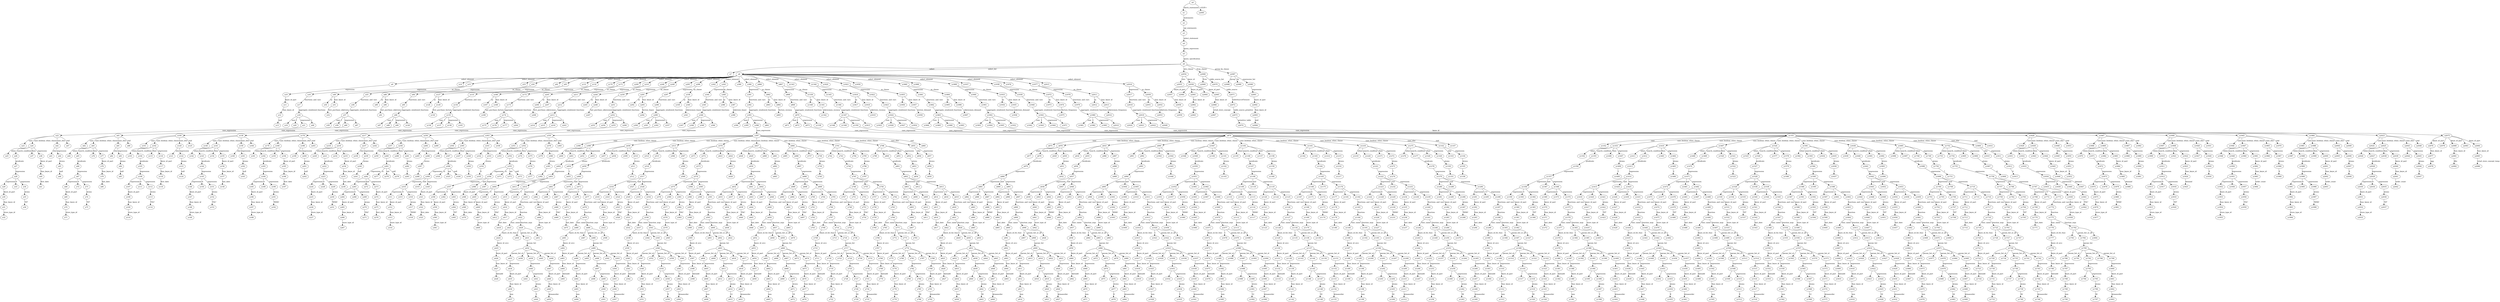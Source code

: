 digraph ParseTree {
  n0 -> n1 [label="batch_statements"];
  n1 -> n2 [label="statements"];
  n2 -> n3 [label="sql_statements"];
  n3 -> n4 [label="select_statement"];
  n4 -> n5 [label="query_expression"];
  n5 -> n6 [label="query_specification"];
  n6 -> n7 [label="select"];
  n6 -> n8 [label="select_list"];
  n8 -> n9 [label="select_element"];
  n9 -> n10 [label="expression"];
  n10 -> n11 [label="keyw_id_part"];
  n11 -> n12 [label="func_keyw_id"];
  n12 -> n13 [label="mid"];
  n8 -> n14 [label=","];
  n8 -> n15 [label="select_element"];
  n15 -> n16 [label="expression"];
  n16 -> n17 [label="functions_and_vars"];
  n17 -> n18 [label="aggregate_windowed_functions"];
  n18 -> n19 [label="max"];
  n18 -> n20 [label="("];
  n18 -> n21 [label="expression"];
  n21 -> n22 [label="case_expression"];
  n22 -> n23 [label="case"];
  n22 -> n24 [label="case_boolean_when_clause"];
  n24 -> n25 [label="when"];
  n24 -> n26 [label="search_condition"];
  n26 -> n27 [label="predicate"];
  n27 -> n28 [label="expression"];
  n28 -> n29 [label="expression"];
  n29 -> n30 [label="keyw_id_part"];
  n30 -> n31 [label="func_keyw_id"];
  n31 -> n32 [label="store_type_id"];
  n28 -> n33 [label="="];
  n28 -> n34 [label="expression"];
  n34 -> n35 [label="atoms"];
  n35 -> n36 [label="'NT'"];
  n24 -> n37 [label="then"];
  n24 -> n38 [label="expression"];
  n38 -> n39 [label="keyw_id_part"];
  n39 -> n40 [label="func_keyw_id"];
  n40 -> n41 [label="first_date"];
  n22 -> n42 [label="case_else"];
  n42 -> n43 [label="else"];
  n42 -> n44 [label="expression"];
  n44 -> n45 [label="atoms"];
  n45 -> n46 [label="null"];
  n22 -> n47 [label="end"];
  n18 -> n48 [label=")"];
  n15 -> n49 [label="as_clause"];
  n49 -> n50 [label="as"];
  n49 -> n51 [label="func_keyw_id"];
  n51 -> n52 [label="first_purchase_niketown"];
  n8 -> n53 [label=","];
  n8 -> n54 [label="select_element"];
  n54 -> n55 [label="expression"];
  n55 -> n56 [label="functions_and_vars"];
  n56 -> n57 [label="aggregate_windowed_functions"];
  n57 -> n58 [label="max"];
  n57 -> n59 [label="("];
  n57 -> n60 [label="expression"];
  n60 -> n61 [label="case_expression"];
  n61 -> n62 [label="case"];
  n61 -> n63 [label="case_boolean_when_clause"];
  n63 -> n64 [label="when"];
  n63 -> n65 [label="search_condition"];
  n65 -> n66 [label="predicate"];
  n66 -> n67 [label="expression"];
  n67 -> n68 [label="expression"];
  n68 -> n69 [label="keyw_id_part"];
  n69 -> n70 [label="func_keyw_id"];
  n70 -> n71 [label="store_type_id"];
  n67 -> n72 [label="="];
  n67 -> n73 [label="expression"];
  n73 -> n74 [label="atoms"];
  n74 -> n75 [label="'NT'"];
  n63 -> n76 [label="then"];
  n63 -> n77 [label="expression"];
  n77 -> n78 [label="keyw_id_part"];
  n78 -> n79 [label="func_keyw_id"];
  n79 -> n80 [label="last_date"];
  n61 -> n81 [label="case_else"];
  n81 -> n82 [label="else"];
  n81 -> n83 [label="expression"];
  n83 -> n84 [label="atoms"];
  n84 -> n85 [label="null"];
  n61 -> n86 [label="end"];
  n57 -> n87 [label=")"];
  n54 -> n88 [label="as_clause"];
  n88 -> n89 [label="as"];
  n88 -> n90 [label="func_keyw_id"];
  n90 -> n91 [label="last_purchase_niketown"];
  n8 -> n92 [label=","];
  n8 -> n93 [label="select_element"];
  n93 -> n94 [label="expression"];
  n94 -> n95 [label="functions_and_vars"];
  n95 -> n96 [label="aggregate_windowed_functions"];
  n96 -> n97 [label="max"];
  n96 -> n98 [label="("];
  n96 -> n99 [label="expression"];
  n99 -> n100 [label="case_expression"];
  n100 -> n101 [label="case"];
  n100 -> n102 [label="case_boolean_when_clause"];
  n102 -> n103 [label="when"];
  n102 -> n104 [label="search_condition"];
  n104 -> n105 [label="predicate"];
  n105 -> n106 [label="expression"];
  n106 -> n107 [label="expression"];
  n107 -> n108 [label="keyw_id_part"];
  n108 -> n109 [label="func_keyw_id"];
  n109 -> n110 [label="store_type_id"];
  n106 -> n111 [label="="];
  n106 -> n112 [label="expression"];
  n112 -> n113 [label="atoms"];
  n113 -> n114 [label="'FAC'"];
  n102 -> n115 [label="then"];
  n102 -> n116 [label="expression"];
  n116 -> n117 [label="keyw_id_part"];
  n117 -> n118 [label="func_keyw_id"];
  n118 -> n119 [label="first_date"];
  n100 -> n120 [label="case_else"];
  n120 -> n121 [label="else"];
  n120 -> n122 [label="expression"];
  n122 -> n123 [label="atoms"];
  n123 -> n124 [label="null"];
  n100 -> n125 [label="end"];
  n96 -> n126 [label=")"];
  n93 -> n127 [label="as_clause"];
  n127 -> n128 [label="as"];
  n127 -> n129 [label="func_keyw_id"];
  n129 -> n130 [label="first_purchase_factory"];
  n8 -> n131 [label=","];
  n8 -> n132 [label="select_element"];
  n132 -> n133 [label="expression"];
  n133 -> n134 [label="functions_and_vars"];
  n134 -> n135 [label="aggregate_windowed_functions"];
  n135 -> n136 [label="max"];
  n135 -> n137 [label="("];
  n135 -> n138 [label="expression"];
  n138 -> n139 [label="case_expression"];
  n139 -> n140 [label="case"];
  n139 -> n141 [label="case_boolean_when_clause"];
  n141 -> n142 [label="when"];
  n141 -> n143 [label="search_condition"];
  n143 -> n144 [label="predicate"];
  n144 -> n145 [label="expression"];
  n145 -> n146 [label="expression"];
  n146 -> n147 [label="keyw_id_part"];
  n147 -> n148 [label="func_keyw_id"];
  n148 -> n149 [label="store_type_id"];
  n145 -> n150 [label="="];
  n145 -> n151 [label="expression"];
  n151 -> n152 [label="atoms"];
  n152 -> n153 [label="'FAC'"];
  n141 -> n154 [label="then"];
  n141 -> n155 [label="expression"];
  n155 -> n156 [label="keyw_id_part"];
  n156 -> n157 [label="func_keyw_id"];
  n157 -> n158 [label="last_date"];
  n139 -> n159 [label="case_else"];
  n159 -> n160 [label="else"];
  n159 -> n161 [label="expression"];
  n161 -> n162 [label="atoms"];
  n162 -> n163 [label="null"];
  n139 -> n164 [label="end"];
  n135 -> n165 [label=")"];
  n132 -> n166 [label="as_clause"];
  n166 -> n167 [label="as"];
  n166 -> n168 [label="func_keyw_id"];
  n168 -> n169 [label="last_purchase_factory"];
  n8 -> n170 [label=","];
  n8 -> n171 [label="select_element"];
  n171 -> n172 [label="expression"];
  n172 -> n173 [label="functions_and_vars"];
  n173 -> n174 [label="aggregate_windowed_functions"];
  n174 -> n175 [label="max"];
  n174 -> n176 [label="("];
  n174 -> n177 [label="expression"];
  n177 -> n178 [label="case_expression"];
  n178 -> n179 [label="case"];
  n178 -> n180 [label="case_boolean_when_clause"];
  n180 -> n181 [label="when"];
  n180 -> n182 [label="search_condition"];
  n182 -> n183 [label="predicate"];
  n183 -> n184 [label="expression"];
  n184 -> n185 [label="expression"];
  n185 -> n186 [label="keyw_id_part"];
  n186 -> n187 [label="func_keyw_id"];
  n187 -> n188 [label="store_type_id"];
  n184 -> n189 [label="="];
  n184 -> n190 [label="expression"];
  n190 -> n191 [label="atoms"];
  n191 -> n192 [label="'WMS'"];
  n180 -> n193 [label="then"];
  n180 -> n194 [label="expression"];
  n194 -> n195 [label="keyw_id_part"];
  n195 -> n196 [label="func_keyw_id"];
  n196 -> n197 [label="first_date"];
  n178 -> n198 [label="case_else"];
  n198 -> n199 [label="else"];
  n198 -> n200 [label="expression"];
  n200 -> n201 [label="atoms"];
  n201 -> n202 [label="null"];
  n178 -> n203 [label="end"];
  n174 -> n204 [label=")"];
  n171 -> n205 [label="as_clause"];
  n205 -> n206 [label="as"];
  n205 -> n207 [label="func_keyw_id"];
  n207 -> n208 [label="first_purchase_nikewomen"];
  n8 -> n209 [label=","];
  n8 -> n210 [label="select_element"];
  n210 -> n211 [label="expression"];
  n211 -> n212 [label="functions_and_vars"];
  n212 -> n213 [label="aggregate_windowed_functions"];
  n213 -> n214 [label="max"];
  n213 -> n215 [label="("];
  n213 -> n216 [label="expression"];
  n216 -> n217 [label="case_expression"];
  n217 -> n218 [label="case"];
  n217 -> n219 [label="case_boolean_when_clause"];
  n219 -> n220 [label="when"];
  n219 -> n221 [label="search_condition"];
  n221 -> n222 [label="predicate"];
  n222 -> n223 [label="expression"];
  n223 -> n224 [label="expression"];
  n224 -> n225 [label="keyw_id_part"];
  n225 -> n226 [label="func_keyw_id"];
  n226 -> n227 [label="store_type_id"];
  n223 -> n228 [label="="];
  n223 -> n229 [label="expression"];
  n229 -> n230 [label="atoms"];
  n230 -> n231 [label="'WMS'"];
  n219 -> n232 [label="then"];
  n219 -> n233 [label="expression"];
  n233 -> n234 [label="keyw_id_part"];
  n234 -> n235 [label="func_keyw_id"];
  n235 -> n236 [label="last_date"];
  n217 -> n237 [label="case_else"];
  n237 -> n238 [label="else"];
  n237 -> n239 [label="expression"];
  n239 -> n240 [label="atoms"];
  n240 -> n241 [label="null"];
  n217 -> n242 [label="end"];
  n213 -> n243 [label=")"];
  n210 -> n244 [label="as_clause"];
  n244 -> n245 [label="as"];
  n244 -> n246 [label="func_keyw_id"];
  n246 -> n247 [label="last_purchase_nikewomen"];
  n8 -> n248 [label=","];
  n8 -> n249 [label="select_element"];
  n249 -> n250 [label="expression"];
  n250 -> n251 [label="functions_and_vars"];
  n251 -> n252 [label="aggregate_windowed_functions"];
  n252 -> n253 [label="max"];
  n252 -> n254 [label="("];
  n252 -> n255 [label="expression"];
  n255 -> n256 [label="case_expression"];
  n256 -> n257 [label="case"];
  n256 -> n258 [label="case_boolean_when_clause"];
  n258 -> n259 [label="when"];
  n258 -> n260 [label="search_condition"];
  n260 -> n261 [label="predicate"];
  n261 -> n262 [label="expression"];
  n262 -> n263 [label="expression"];
  n263 -> n264 [label="expression"];
  n264 -> n265 [label="keyw_id_part"];
  n265 -> n266 [label="func_keyw_id"];
  n266 -> n267 [label="store_type_id"];
  n263 -> n268 [label="="];
  n263 -> n269 [label="expression"];
  n269 -> n270 [label="atoms"];
  n270 -> n271 [label="'FAC'"];
  n262 -> n272 [label="and"];
  n262 -> n273 [label="expression"];
  n273 -> n274 [label="keyw_id_part"];
  n274 -> n275 [label="func_keyw_id"];
  n275 -> n276 [label="first_date"];
  n261 -> n277 [label="is"];
  n261 -> n278 [label="not"];
  n261 -> n279 [label="null"];
  n258 -> n280 [label="then"];
  n258 -> n281 [label="expression"];
  n281 -> n282 [label="atoms"];
  n282 -> n283 [label="1"];
  n256 -> n284 [label="case_else"];
  n284 -> n285 [label="else"];
  n284 -> n286 [label="expression"];
  n286 -> n287 [label="atoms"];
  n287 -> n288 [label="0"];
  n256 -> n289 [label="end"];
  n252 -> n290 [label=")"];
  n249 -> n291 [label="as_clause"];
  n291 -> n292 [label="as"];
  n291 -> n293 [label="func_keyw_id"];
  n293 -> n294 [label="factory_buyer"];
  n8 -> n295 [label=","];
  n8 -> n296 [label="select_element"];
  n296 -> n297 [label="expression"];
  n297 -> n298 [label="functions_and_vars"];
  n298 -> n299 [label="aggregate_windowed_functions"];
  n299 -> n300 [label="max"];
  n299 -> n301 [label="("];
  n299 -> n302 [label="expression"];
  n302 -> n303 [label="case_expression"];
  n303 -> n304 [label="case"];
  n303 -> n305 [label="case_boolean_when_clause"];
  n305 -> n306 [label="when"];
  n305 -> n307 [label="search_condition"];
  n307 -> n308 [label="predicate"];
  n308 -> n309 [label="expression"];
  n309 -> n310 [label="expression"];
  n310 -> n311 [label="expression"];
  n311 -> n312 [label="keyw_id_part"];
  n312 -> n313 [label="func_keyw_id"];
  n313 -> n314 [label="store_type_id"];
  n310 -> n315 [label="="];
  n310 -> n316 [label="expression"];
  n316 -> n317 [label="atoms"];
  n317 -> n318 [label="'WMS'"];
  n309 -> n319 [label="and"];
  n309 -> n320 [label="expression"];
  n320 -> n321 [label="keyw_id_part"];
  n321 -> n322 [label="func_keyw_id"];
  n322 -> n323 [label="first_date"];
  n308 -> n324 [label="is"];
  n308 -> n325 [label="not"];
  n308 -> n326 [label="null"];
  n305 -> n327 [label="then"];
  n305 -> n328 [label="expression"];
  n328 -> n329 [label="atoms"];
  n329 -> n330 [label="1"];
  n303 -> n331 [label="case_else"];
  n331 -> n332 [label="else"];
  n331 -> n333 [label="expression"];
  n333 -> n334 [label="atoms"];
  n334 -> n335 [label="0"];
  n303 -> n336 [label="end"];
  n299 -> n337 [label=")"];
  n296 -> n338 [label="as_clause"];
  n338 -> n339 [label="as"];
  n338 -> n340 [label="func_keyw_id"];
  n340 -> n341 [label="nikewomen_buyer"];
  n8 -> n342 [label=","];
  n8 -> n343 [label="select_element"];
  n343 -> n344 [label="expression"];
  n344 -> n345 [label="functions_and_vars"];
  n345 -> n346 [label="aggregate_windowed_functions"];
  n346 -> n347 [label="max"];
  n346 -> n348 [label="("];
  n346 -> n349 [label="expression"];
  n349 -> n350 [label="case_expression"];
  n350 -> n351 [label="case"];
  n350 -> n352 [label="case_boolean_when_clause"];
  n352 -> n353 [label="when"];
  n352 -> n354 [label="search_condition"];
  n354 -> n355 [label="predicate"];
  n355 -> n356 [label="expression"];
  n356 -> n357 [label="expression"];
  n357 -> n358 [label="expression"];
  n358 -> n359 [label="keyw_id_part"];
  n359 -> n360 [label="func_keyw_id"];
  n360 -> n361 [label="store_type_id"];
  n357 -> n362 [label="="];
  n357 -> n363 [label="expression"];
  n363 -> n364 [label="atoms"];
  n364 -> n365 [label="'NT'"];
  n356 -> n366 [label="and"];
  n356 -> n367 [label="expression"];
  n367 -> n368 [label="keyw_id_part"];
  n368 -> n369 [label="func_keyw_id"];
  n369 -> n370 [label="first_date"];
  n355 -> n371 [label="is"];
  n355 -> n372 [label="not"];
  n355 -> n373 [label="null"];
  n352 -> n374 [label="then"];
  n352 -> n375 [label="expression"];
  n375 -> n376 [label="atoms"];
  n376 -> n377 [label="1"];
  n350 -> n378 [label="case_else"];
  n378 -> n379 [label="else"];
  n378 -> n380 [label="expression"];
  n380 -> n381 [label="atoms"];
  n381 -> n382 [label="0"];
  n350 -> n383 [label="end"];
  n346 -> n384 [label=")"];
  n343 -> n385 [label="as_clause"];
  n385 -> n386 [label="as"];
  n385 -> n387 [label="func_keyw_id"];
  n387 -> n388 [label="niketown_buyer"];
  n8 -> n389 [label=","];
  n8 -> n390 [label="select_element"];
  n390 -> n391 [label="expression"];
  n391 -> n392 [label="functions_and_vars"];
  n392 -> n393 [label="aggregate_windowed_functions"];
  n393 -> n394 [label="max"];
  n393 -> n395 [label="("];
  n393 -> n396 [label="expression"];
  n396 -> n397 [label="case_expression"];
  n397 -> n398 [label="case"];
  n397 -> n399 [label="case_boolean_when_clause"];
  n399 -> n400 [label="when"];
  n399 -> n401 [label="search_condition"];
  n401 -> n402 [label="predicate"];
  n402 -> n403 [label="expression"];
  n403 -> n404 [label="expression"];
  n404 -> n405 [label="expression"];
  n405 -> n406 [label="keyw_id_part"];
  n406 -> n407 [label="func_keyw_id"];
  n407 -> n408 [label="store_type_id"];
  n404 -> n409 [label="="];
  n404 -> n410 [label="expression"];
  n410 -> n411 [label="atoms"];
  n411 -> n412 [label="'FAC'"];
  n403 -> n413 [label="and"];
  n403 -> n414 [label="expression"];
  n414 -> n415 [label="expression"];
  n415 -> n416 [label="keyw_id_part"];
  n416 -> n417 [label="func_keyw_id"];
  n417 -> n418 [label="last_date"];
  n414 -> n419 [label=">"];
  n414 -> n420 [label="expression"];
  n420 -> n421 [label="functions_and_vars"];
  n421 -> n422 [label="function"];
  n422 -> n423 [label="func_name"];
  n423 -> n424 [label="keyw_id_for_func"];
  n424 -> n425 [label="keyw_id_orcc"];
  n425 -> n426 [label="keyw_id_part"];
  n426 -> n427 [label="func_keyw_id"];
  n427 -> n428 [label="dateadd"];
  n422 -> n429 [label="function_args"];
  n429 -> n430 [label="("];
  n429 -> n431 [label="param_list_or_all"];
  n431 -> n432 [label="param_list"];
  n432 -> n433 [label="param_list_el"];
  n433 -> n434 [label="expression"];
  n434 -> n435 [label="keyw_id_part"];
  n435 -> n436 [label="func_keyw_id"];
  n436 -> n437 [label="mm"];
  n432 -> n438 [label=","];
  n432 -> n439 [label="param_list_el"];
  n439 -> n440 [label="expression"];
  n440 -> n441 [label="-"];
  n440 -> n442 [label="expression"];
  n442 -> n443 [label="atoms"];
  n443 -> n444 [label="3"];
  n432 -> n445 [label=","];
  n432 -> n446 [label="param_list_el"];
  n446 -> n447 [label="expression"];
  n447 -> n448 [label="keyw_id_part"];
  n448 -> n449 [label="func_keyw_id"];
  n449 -> n450 [label="@maxorder"];
  n429 -> n451 [label=")"];
  n399 -> n452 [label="then"];
  n399 -> n453 [label="expression"];
  n453 -> n454 [label="atoms"];
  n454 -> n455 [label="1"];
  n397 -> n456 [label="case_boolean_when_clause"];
  n456 -> n457 [label="when"];
  n456 -> n458 [label="search_condition"];
  n458 -> n459 [label="predicate"];
  n459 -> n460 [label="expression"];
  n460 -> n461 [label="expression"];
  n461 -> n462 [label="expression"];
  n462 -> n463 [label="keyw_id_part"];
  n463 -> n464 [label="func_keyw_id"];
  n464 -> n465 [label="store_type_id"];
  n461 -> n466 [label="="];
  n461 -> n467 [label="expression"];
  n467 -> n468 [label="atoms"];
  n468 -> n469 [label="'FAC'"];
  n460 -> n470 [label="and"];
  n460 -> n471 [label="expression"];
  n471 -> n472 [label="expression"];
  n472 -> n473 [label="keyw_id_part"];
  n473 -> n474 [label="func_keyw_id"];
  n474 -> n475 [label="last_date"];
  n471 -> n476 [label=">"];
  n471 -> n477 [label="expression"];
  n477 -> n478 [label="functions_and_vars"];
  n478 -> n479 [label="function"];
  n479 -> n480 [label="func_name"];
  n480 -> n481 [label="keyw_id_for_func"];
  n481 -> n482 [label="keyw_id_orcc"];
  n482 -> n483 [label="keyw_id_part"];
  n483 -> n484 [label="func_keyw_id"];
  n484 -> n485 [label="dateadd"];
  n479 -> n486 [label="function_args"];
  n486 -> n487 [label="("];
  n486 -> n488 [label="param_list_or_all"];
  n488 -> n489 [label="param_list"];
  n489 -> n490 [label="param_list_el"];
  n490 -> n491 [label="expression"];
  n491 -> n492 [label="keyw_id_part"];
  n492 -> n493 [label="func_keyw_id"];
  n493 -> n494 [label="mm"];
  n489 -> n495 [label=","];
  n489 -> n496 [label="param_list_el"];
  n496 -> n497 [label="expression"];
  n497 -> n498 [label="-"];
  n497 -> n499 [label="expression"];
  n499 -> n500 [label="atoms"];
  n500 -> n501 [label="6"];
  n489 -> n502 [label=","];
  n489 -> n503 [label="param_list_el"];
  n503 -> n504 [label="expression"];
  n504 -> n505 [label="keyw_id_part"];
  n505 -> n506 [label="func_keyw_id"];
  n506 -> n507 [label="@maxorder"];
  n486 -> n508 [label=")"];
  n456 -> n509 [label="then"];
  n456 -> n510 [label="expression"];
  n510 -> n511 [label="atoms"];
  n511 -> n512 [label="2"];
  n397 -> n513 [label="case_boolean_when_clause"];
  n513 -> n514 [label="when"];
  n513 -> n515 [label="search_condition"];
  n515 -> n516 [label="predicate"];
  n516 -> n517 [label="expression"];
  n517 -> n518 [label="expression"];
  n518 -> n519 [label="expression"];
  n519 -> n520 [label="keyw_id_part"];
  n520 -> n521 [label="func_keyw_id"];
  n521 -> n522 [label="store_type_id"];
  n518 -> n523 [label="="];
  n518 -> n524 [label="expression"];
  n524 -> n525 [label="atoms"];
  n525 -> n526 [label="'FAC'"];
  n517 -> n527 [label="and"];
  n517 -> n528 [label="expression"];
  n528 -> n529 [label="expression"];
  n529 -> n530 [label="keyw_id_part"];
  n530 -> n531 [label="func_keyw_id"];
  n531 -> n532 [label="last_date"];
  n528 -> n533 [label=">"];
  n528 -> n534 [label="expression"];
  n534 -> n535 [label="functions_and_vars"];
  n535 -> n536 [label="function"];
  n536 -> n537 [label="func_name"];
  n537 -> n538 [label="keyw_id_for_func"];
  n538 -> n539 [label="keyw_id_orcc"];
  n539 -> n540 [label="keyw_id_part"];
  n540 -> n541 [label="func_keyw_id"];
  n541 -> n542 [label="dateadd"];
  n536 -> n543 [label="function_args"];
  n543 -> n544 [label="("];
  n543 -> n545 [label="param_list_or_all"];
  n545 -> n546 [label="param_list"];
  n546 -> n547 [label="param_list_el"];
  n547 -> n548 [label="expression"];
  n548 -> n549 [label="keyw_id_part"];
  n549 -> n550 [label="func_keyw_id"];
  n550 -> n551 [label="mm"];
  n546 -> n552 [label=","];
  n546 -> n553 [label="param_list_el"];
  n553 -> n554 [label="expression"];
  n554 -> n555 [label="-"];
  n554 -> n556 [label="expression"];
  n556 -> n557 [label="atoms"];
  n557 -> n558 [label="9"];
  n546 -> n559 [label=","];
  n546 -> n560 [label="param_list_el"];
  n560 -> n561 [label="expression"];
  n561 -> n562 [label="keyw_id_part"];
  n562 -> n563 [label="func_keyw_id"];
  n563 -> n564 [label="@maxorder"];
  n543 -> n565 [label=")"];
  n513 -> n566 [label="then"];
  n513 -> n567 [label="expression"];
  n567 -> n568 [label="atoms"];
  n568 -> n569 [label="3"];
  n397 -> n570 [label="case_boolean_when_clause"];
  n570 -> n571 [label="when"];
  n570 -> n572 [label="search_condition"];
  n572 -> n573 [label="predicate"];
  n573 -> n574 [label="expression"];
  n574 -> n575 [label="expression"];
  n575 -> n576 [label="expression"];
  n576 -> n577 [label="keyw_id_part"];
  n577 -> n578 [label="func_keyw_id"];
  n578 -> n579 [label="store_type_id"];
  n575 -> n580 [label="="];
  n575 -> n581 [label="expression"];
  n581 -> n582 [label="atoms"];
  n582 -> n583 [label="'FAC'"];
  n574 -> n584 [label="and"];
  n574 -> n585 [label="expression"];
  n585 -> n586 [label="expression"];
  n586 -> n587 [label="keyw_id_part"];
  n587 -> n588 [label="func_keyw_id"];
  n588 -> n589 [label="last_date"];
  n585 -> n590 [label=">"];
  n585 -> n591 [label="expression"];
  n591 -> n592 [label="functions_and_vars"];
  n592 -> n593 [label="function"];
  n593 -> n594 [label="func_name"];
  n594 -> n595 [label="keyw_id_for_func"];
  n595 -> n596 [label="keyw_id_orcc"];
  n596 -> n597 [label="keyw_id_part"];
  n597 -> n598 [label="func_keyw_id"];
  n598 -> n599 [label="dateadd"];
  n593 -> n600 [label="function_args"];
  n600 -> n601 [label="("];
  n600 -> n602 [label="param_list_or_all"];
  n602 -> n603 [label="param_list"];
  n603 -> n604 [label="param_list_el"];
  n604 -> n605 [label="expression"];
  n605 -> n606 [label="keyw_id_part"];
  n606 -> n607 [label="func_keyw_id"];
  n607 -> n608 [label="mm"];
  n603 -> n609 [label=","];
  n603 -> n610 [label="param_list_el"];
  n610 -> n611 [label="expression"];
  n611 -> n612 [label="-"];
  n611 -> n613 [label="expression"];
  n613 -> n614 [label="atoms"];
  n614 -> n615 [label="12"];
  n603 -> n616 [label=","];
  n603 -> n617 [label="param_list_el"];
  n617 -> n618 [label="expression"];
  n618 -> n619 [label="keyw_id_part"];
  n619 -> n620 [label="func_keyw_id"];
  n620 -> n621 [label="@maxorder"];
  n600 -> n622 [label=")"];
  n570 -> n623 [label="then"];
  n570 -> n624 [label="expression"];
  n624 -> n625 [label="atoms"];
  n625 -> n626 [label="4"];
  n397 -> n627 [label="case_boolean_when_clause"];
  n627 -> n628 [label="when"];
  n627 -> n629 [label="search_condition"];
  n629 -> n630 [label="predicate"];
  n630 -> n631 [label="expression"];
  n631 -> n632 [label="expression"];
  n632 -> n633 [label="expression"];
  n633 -> n634 [label="keyw_id_part"];
  n634 -> n635 [label="func_keyw_id"];
  n635 -> n636 [label="store_type_id"];
  n632 -> n637 [label="="];
  n632 -> n638 [label="expression"];
  n638 -> n639 [label="atoms"];
  n639 -> n640 [label="'FAC'"];
  n631 -> n641 [label="and"];
  n631 -> n642 [label="expression"];
  n642 -> n643 [label="expression"];
  n643 -> n644 [label="keyw_id_part"];
  n644 -> n645 [label="func_keyw_id"];
  n645 -> n646 [label="last_date"];
  n642 -> n647 [label=">"];
  n642 -> n648 [label="expression"];
  n648 -> n649 [label="functions_and_vars"];
  n649 -> n650 [label="function"];
  n650 -> n651 [label="func_name"];
  n651 -> n652 [label="keyw_id_for_func"];
  n652 -> n653 [label="keyw_id_orcc"];
  n653 -> n654 [label="keyw_id_part"];
  n654 -> n655 [label="func_keyw_id"];
  n655 -> n656 [label="dateadd"];
  n650 -> n657 [label="function_args"];
  n657 -> n658 [label="("];
  n657 -> n659 [label="param_list_or_all"];
  n659 -> n660 [label="param_list"];
  n660 -> n661 [label="param_list_el"];
  n661 -> n662 [label="expression"];
  n662 -> n663 [label="keyw_id_part"];
  n663 -> n664 [label="func_keyw_id"];
  n664 -> n665 [label="mm"];
  n660 -> n666 [label=","];
  n660 -> n667 [label="param_list_el"];
  n667 -> n668 [label="expression"];
  n668 -> n669 [label="-"];
  n668 -> n670 [label="expression"];
  n670 -> n671 [label="atoms"];
  n671 -> n672 [label="18"];
  n660 -> n673 [label=","];
  n660 -> n674 [label="param_list_el"];
  n674 -> n675 [label="expression"];
  n675 -> n676 [label="keyw_id_part"];
  n676 -> n677 [label="func_keyw_id"];
  n677 -> n678 [label="@maxorder"];
  n657 -> n679 [label=")"];
  n627 -> n680 [label="then"];
  n627 -> n681 [label="expression"];
  n681 -> n682 [label="atoms"];
  n682 -> n683 [label="5"];
  n397 -> n684 [label="case_boolean_when_clause"];
  n684 -> n685 [label="when"];
  n684 -> n686 [label="search_condition"];
  n686 -> n687 [label="predicate"];
  n687 -> n688 [label="expression"];
  n688 -> n689 [label="expression"];
  n689 -> n690 [label="expression"];
  n690 -> n691 [label="keyw_id_part"];
  n691 -> n692 [label="func_keyw_id"];
  n692 -> n693 [label="store_type_id"];
  n689 -> n694 [label="="];
  n689 -> n695 [label="expression"];
  n695 -> n696 [label="atoms"];
  n696 -> n697 [label="'FAC'"];
  n688 -> n698 [label="and"];
  n688 -> n699 [label="expression"];
  n699 -> n700 [label="expression"];
  n700 -> n701 [label="keyw_id_part"];
  n701 -> n702 [label="func_keyw_id"];
  n702 -> n703 [label="last_date"];
  n699 -> n704 [label=">"];
  n699 -> n705 [label="expression"];
  n705 -> n706 [label="functions_and_vars"];
  n706 -> n707 [label="function"];
  n707 -> n708 [label="func_name"];
  n708 -> n709 [label="keyw_id_for_func"];
  n709 -> n710 [label="keyw_id_orcc"];
  n710 -> n711 [label="keyw_id_part"];
  n711 -> n712 [label="func_keyw_id"];
  n712 -> n713 [label="dateadd"];
  n707 -> n714 [label="function_args"];
  n714 -> n715 [label="("];
  n714 -> n716 [label="param_list_or_all"];
  n716 -> n717 [label="param_list"];
  n717 -> n718 [label="param_list_el"];
  n718 -> n719 [label="expression"];
  n719 -> n720 [label="keyw_id_part"];
  n720 -> n721 [label="func_keyw_id"];
  n721 -> n722 [label="mm"];
  n717 -> n723 [label=","];
  n717 -> n724 [label="param_list_el"];
  n724 -> n725 [label="expression"];
  n725 -> n726 [label="-"];
  n725 -> n727 [label="expression"];
  n727 -> n728 [label="atoms"];
  n728 -> n729 [label="24"];
  n717 -> n730 [label=","];
  n717 -> n731 [label="param_list_el"];
  n731 -> n732 [label="expression"];
  n732 -> n733 [label="keyw_id_part"];
  n733 -> n734 [label="func_keyw_id"];
  n734 -> n735 [label="@maxorder"];
  n714 -> n736 [label=")"];
  n684 -> n737 [label="then"];
  n684 -> n738 [label="expression"];
  n738 -> n739 [label="atoms"];
  n739 -> n740 [label="6"];
  n397 -> n741 [label="case_boolean_when_clause"];
  n741 -> n742 [label="when"];
  n741 -> n743 [label="search_condition"];
  n743 -> n744 [label="predicate"];
  n744 -> n745 [label="expression"];
  n745 -> n746 [label="expression"];
  n746 -> n747 [label="expression"];
  n747 -> n748 [label="keyw_id_part"];
  n748 -> n749 [label="func_keyw_id"];
  n749 -> n750 [label="store_type_id"];
  n746 -> n751 [label="="];
  n746 -> n752 [label="expression"];
  n752 -> n753 [label="atoms"];
  n753 -> n754 [label="'FAC'"];
  n745 -> n755 [label="and"];
  n745 -> n756 [label="expression"];
  n756 -> n757 [label="expression"];
  n757 -> n758 [label="keyw_id_part"];
  n758 -> n759 [label="func_keyw_id"];
  n759 -> n760 [label="last_date"];
  n756 -> n761 [label=">"];
  n756 -> n762 [label="expression"];
  n762 -> n763 [label="functions_and_vars"];
  n763 -> n764 [label="function"];
  n764 -> n765 [label="func_name"];
  n765 -> n766 [label="keyw_id_for_func"];
  n766 -> n767 [label="keyw_id_orcc"];
  n767 -> n768 [label="keyw_id_part"];
  n768 -> n769 [label="func_keyw_id"];
  n769 -> n770 [label="dateadd"];
  n764 -> n771 [label="function_args"];
  n771 -> n772 [label="("];
  n771 -> n773 [label="param_list_or_all"];
  n773 -> n774 [label="param_list"];
  n774 -> n775 [label="param_list_el"];
  n775 -> n776 [label="expression"];
  n776 -> n777 [label="keyw_id_part"];
  n777 -> n778 [label="func_keyw_id"];
  n778 -> n779 [label="mm"];
  n774 -> n780 [label=","];
  n774 -> n781 [label="param_list_el"];
  n781 -> n782 [label="expression"];
  n782 -> n783 [label="-"];
  n782 -> n784 [label="expression"];
  n784 -> n785 [label="atoms"];
  n785 -> n786 [label="36"];
  n774 -> n787 [label=","];
  n774 -> n788 [label="param_list_el"];
  n788 -> n789 [label="expression"];
  n789 -> n790 [label="keyw_id_part"];
  n790 -> n791 [label="func_keyw_id"];
  n791 -> n792 [label="@maxorder"];
  n771 -> n793 [label=")"];
  n741 -> n794 [label="then"];
  n741 -> n795 [label="expression"];
  n795 -> n796 [label="atoms"];
  n796 -> n797 [label="7"];
  n397 -> n798 [label="case_boolean_when_clause"];
  n798 -> n799 [label="when"];
  n798 -> n800 [label="search_condition"];
  n800 -> n801 [label="predicate"];
  n801 -> n802 [label="expression"];
  n802 -> n803 [label="expression"];
  n803 -> n804 [label="expression"];
  n804 -> n805 [label="keyw_id_part"];
  n805 -> n806 [label="func_keyw_id"];
  n806 -> n807 [label="store_type_id"];
  n803 -> n808 [label="="];
  n803 -> n809 [label="expression"];
  n809 -> n810 [label="atoms"];
  n810 -> n811 [label="'FAC'"];
  n802 -> n812 [label="and"];
  n802 -> n813 [label="expression"];
  n813 -> n814 [label="expression"];
  n814 -> n815 [label="keyw_id_part"];
  n815 -> n816 [label="func_keyw_id"];
  n816 -> n817 [label="last_date"];
  n813 -> n818 [label="<="];
  n813 -> n819 [label="expression"];
  n819 -> n820 [label="functions_and_vars"];
  n820 -> n821 [label="function"];
  n821 -> n822 [label="func_name"];
  n822 -> n823 [label="keyw_id_for_func"];
  n823 -> n824 [label="keyw_id_orcc"];
  n824 -> n825 [label="keyw_id_part"];
  n825 -> n826 [label="func_keyw_id"];
  n826 -> n827 [label="dateadd"];
  n821 -> n828 [label="function_args"];
  n828 -> n829 [label="("];
  n828 -> n830 [label="param_list_or_all"];
  n830 -> n831 [label="param_list"];
  n831 -> n832 [label="param_list_el"];
  n832 -> n833 [label="expression"];
  n833 -> n834 [label="keyw_id_part"];
  n834 -> n835 [label="func_keyw_id"];
  n835 -> n836 [label="mm"];
  n831 -> n837 [label=","];
  n831 -> n838 [label="param_list_el"];
  n838 -> n839 [label="expression"];
  n839 -> n840 [label="-"];
  n839 -> n841 [label="expression"];
  n841 -> n842 [label="atoms"];
  n842 -> n843 [label="36"];
  n831 -> n844 [label=","];
  n831 -> n845 [label="param_list_el"];
  n845 -> n846 [label="expression"];
  n846 -> n847 [label="keyw_id_part"];
  n847 -> n848 [label="func_keyw_id"];
  n848 -> n849 [label="@maxorder"];
  n828 -> n850 [label=")"];
  n798 -> n851 [label="then"];
  n798 -> n852 [label="expression"];
  n852 -> n853 [label="atoms"];
  n853 -> n854 [label="8"];
  n397 -> n855 [label="case_else"];
  n855 -> n856 [label="else"];
  n855 -> n857 [label="expression"];
  n857 -> n858 [label="atoms"];
  n858 -> n859 [label="0"];
  n397 -> n860 [label="end"];
  n393 -> n861 [label=")"];
  n390 -> n862 [label="as_clause"];
  n862 -> n863 [label="as"];
  n862 -> n864 [label="func_keyw_id"];
  n864 -> n865 [label="factory_recency"];
  n8 -> n866 [label=","];
  n8 -> n867 [label="select_element"];
  n867 -> n868 [label="expression"];
  n868 -> n869 [label="functions_and_vars"];
  n869 -> n870 [label="aggregate_windowed_functions"];
  n870 -> n871 [label="max"];
  n870 -> n872 [label="("];
  n870 -> n873 [label="expression"];
  n873 -> n874 [label="case_expression"];
  n874 -> n875 [label="case"];
  n874 -> n876 [label="case_boolean_when_clause"];
  n876 -> n877 [label="when"];
  n876 -> n878 [label="search_condition"];
  n878 -> n879 [label="predicate"];
  n879 -> n880 [label="expression"];
  n880 -> n881 [label="expression"];
  n881 -> n882 [label="expression"];
  n882 -> n883 [label="keyw_id_part"];
  n883 -> n884 [label="func_keyw_id"];
  n884 -> n885 [label="store_type_id"];
  n881 -> n886 [label="="];
  n881 -> n887 [label="expression"];
  n887 -> n888 [label="atoms"];
  n888 -> n889 [label="'WMS'"];
  n880 -> n890 [label="and"];
  n880 -> n891 [label="expression"];
  n891 -> n892 [label="expression"];
  n892 -> n893 [label="keyw_id_part"];
  n893 -> n894 [label="func_keyw_id"];
  n894 -> n895 [label="last_date"];
  n891 -> n896 [label=">"];
  n891 -> n897 [label="expression"];
  n897 -> n898 [label="functions_and_vars"];
  n898 -> n899 [label="function"];
  n899 -> n900 [label="func_name"];
  n900 -> n901 [label="keyw_id_for_func"];
  n901 -> n902 [label="keyw_id_orcc"];
  n902 -> n903 [label="keyw_id_part"];
  n903 -> n904 [label="func_keyw_id"];
  n904 -> n905 [label="dateadd"];
  n899 -> n906 [label="function_args"];
  n906 -> n907 [label="("];
  n906 -> n908 [label="param_list_or_all"];
  n908 -> n909 [label="param_list"];
  n909 -> n910 [label="param_list_el"];
  n910 -> n911 [label="expression"];
  n911 -> n912 [label="keyw_id_part"];
  n912 -> n913 [label="func_keyw_id"];
  n913 -> n914 [label="mm"];
  n909 -> n915 [label=","];
  n909 -> n916 [label="param_list_el"];
  n916 -> n917 [label="expression"];
  n917 -> n918 [label="-"];
  n917 -> n919 [label="expression"];
  n919 -> n920 [label="atoms"];
  n920 -> n921 [label="3"];
  n909 -> n922 [label=","];
  n909 -> n923 [label="param_list_el"];
  n923 -> n924 [label="expression"];
  n924 -> n925 [label="keyw_id_part"];
  n925 -> n926 [label="func_keyw_id"];
  n926 -> n927 [label="@maxorder"];
  n906 -> n928 [label=")"];
  n876 -> n929 [label="then"];
  n876 -> n930 [label="expression"];
  n930 -> n931 [label="atoms"];
  n931 -> n932 [label="1"];
  n874 -> n933 [label="case_boolean_when_clause"];
  n933 -> n934 [label="when"];
  n933 -> n935 [label="search_condition"];
  n935 -> n936 [label="predicate"];
  n936 -> n937 [label="expression"];
  n937 -> n938 [label="expression"];
  n938 -> n939 [label="expression"];
  n939 -> n940 [label="keyw_id_part"];
  n940 -> n941 [label="func_keyw_id"];
  n941 -> n942 [label="store_type_id"];
  n938 -> n943 [label="="];
  n938 -> n944 [label="expression"];
  n944 -> n945 [label="atoms"];
  n945 -> n946 [label="'WMS'"];
  n937 -> n947 [label="and"];
  n937 -> n948 [label="expression"];
  n948 -> n949 [label="expression"];
  n949 -> n950 [label="keyw_id_part"];
  n950 -> n951 [label="func_keyw_id"];
  n951 -> n952 [label="last_date"];
  n948 -> n953 [label=">"];
  n948 -> n954 [label="expression"];
  n954 -> n955 [label="functions_and_vars"];
  n955 -> n956 [label="function"];
  n956 -> n957 [label="func_name"];
  n957 -> n958 [label="keyw_id_for_func"];
  n958 -> n959 [label="keyw_id_orcc"];
  n959 -> n960 [label="keyw_id_part"];
  n960 -> n961 [label="func_keyw_id"];
  n961 -> n962 [label="dateadd"];
  n956 -> n963 [label="function_args"];
  n963 -> n964 [label="("];
  n963 -> n965 [label="param_list_or_all"];
  n965 -> n966 [label="param_list"];
  n966 -> n967 [label="param_list_el"];
  n967 -> n968 [label="expression"];
  n968 -> n969 [label="keyw_id_part"];
  n969 -> n970 [label="func_keyw_id"];
  n970 -> n971 [label="mm"];
  n966 -> n972 [label=","];
  n966 -> n973 [label="param_list_el"];
  n973 -> n974 [label="expression"];
  n974 -> n975 [label="-"];
  n974 -> n976 [label="expression"];
  n976 -> n977 [label="atoms"];
  n977 -> n978 [label="6"];
  n966 -> n979 [label=","];
  n966 -> n980 [label="param_list_el"];
  n980 -> n981 [label="expression"];
  n981 -> n982 [label="keyw_id_part"];
  n982 -> n983 [label="func_keyw_id"];
  n983 -> n984 [label="@maxorder"];
  n963 -> n985 [label=")"];
  n933 -> n986 [label="then"];
  n933 -> n987 [label="expression"];
  n987 -> n988 [label="atoms"];
  n988 -> n989 [label="2"];
  n874 -> n990 [label="case_boolean_when_clause"];
  n990 -> n991 [label="when"];
  n990 -> n992 [label="search_condition"];
  n992 -> n993 [label="predicate"];
  n993 -> n994 [label="expression"];
  n994 -> n995 [label="expression"];
  n995 -> n996 [label="expression"];
  n996 -> n997 [label="keyw_id_part"];
  n997 -> n998 [label="func_keyw_id"];
  n998 -> n999 [label="store_type_id"];
  n995 -> n1000 [label="="];
  n995 -> n1001 [label="expression"];
  n1001 -> n1002 [label="atoms"];
  n1002 -> n1003 [label="'WMS'"];
  n994 -> n1004 [label="and"];
  n994 -> n1005 [label="expression"];
  n1005 -> n1006 [label="expression"];
  n1006 -> n1007 [label="keyw_id_part"];
  n1007 -> n1008 [label="func_keyw_id"];
  n1008 -> n1009 [label="last_date"];
  n1005 -> n1010 [label=">"];
  n1005 -> n1011 [label="expression"];
  n1011 -> n1012 [label="functions_and_vars"];
  n1012 -> n1013 [label="function"];
  n1013 -> n1014 [label="func_name"];
  n1014 -> n1015 [label="keyw_id_for_func"];
  n1015 -> n1016 [label="keyw_id_orcc"];
  n1016 -> n1017 [label="keyw_id_part"];
  n1017 -> n1018 [label="func_keyw_id"];
  n1018 -> n1019 [label="dateadd"];
  n1013 -> n1020 [label="function_args"];
  n1020 -> n1021 [label="("];
  n1020 -> n1022 [label="param_list_or_all"];
  n1022 -> n1023 [label="param_list"];
  n1023 -> n1024 [label="param_list_el"];
  n1024 -> n1025 [label="expression"];
  n1025 -> n1026 [label="keyw_id_part"];
  n1026 -> n1027 [label="func_keyw_id"];
  n1027 -> n1028 [label="mm"];
  n1023 -> n1029 [label=","];
  n1023 -> n1030 [label="param_list_el"];
  n1030 -> n1031 [label="expression"];
  n1031 -> n1032 [label="-"];
  n1031 -> n1033 [label="expression"];
  n1033 -> n1034 [label="atoms"];
  n1034 -> n1035 [label="9"];
  n1023 -> n1036 [label=","];
  n1023 -> n1037 [label="param_list_el"];
  n1037 -> n1038 [label="expression"];
  n1038 -> n1039 [label="keyw_id_part"];
  n1039 -> n1040 [label="func_keyw_id"];
  n1040 -> n1041 [label="@maxorder"];
  n1020 -> n1042 [label=")"];
  n990 -> n1043 [label="then"];
  n990 -> n1044 [label="expression"];
  n1044 -> n1045 [label="atoms"];
  n1045 -> n1046 [label="3"];
  n874 -> n1047 [label="case_boolean_when_clause"];
  n1047 -> n1048 [label="when"];
  n1047 -> n1049 [label="search_condition"];
  n1049 -> n1050 [label="predicate"];
  n1050 -> n1051 [label="expression"];
  n1051 -> n1052 [label="expression"];
  n1052 -> n1053 [label="expression"];
  n1053 -> n1054 [label="keyw_id_part"];
  n1054 -> n1055 [label="func_keyw_id"];
  n1055 -> n1056 [label="store_type_id"];
  n1052 -> n1057 [label="="];
  n1052 -> n1058 [label="expression"];
  n1058 -> n1059 [label="atoms"];
  n1059 -> n1060 [label="'WMS'"];
  n1051 -> n1061 [label="and"];
  n1051 -> n1062 [label="expression"];
  n1062 -> n1063 [label="expression"];
  n1063 -> n1064 [label="keyw_id_part"];
  n1064 -> n1065 [label="func_keyw_id"];
  n1065 -> n1066 [label="last_date"];
  n1062 -> n1067 [label=">"];
  n1062 -> n1068 [label="expression"];
  n1068 -> n1069 [label="functions_and_vars"];
  n1069 -> n1070 [label="function"];
  n1070 -> n1071 [label="func_name"];
  n1071 -> n1072 [label="keyw_id_for_func"];
  n1072 -> n1073 [label="keyw_id_orcc"];
  n1073 -> n1074 [label="keyw_id_part"];
  n1074 -> n1075 [label="func_keyw_id"];
  n1075 -> n1076 [label="dateadd"];
  n1070 -> n1077 [label="function_args"];
  n1077 -> n1078 [label="("];
  n1077 -> n1079 [label="param_list_or_all"];
  n1079 -> n1080 [label="param_list"];
  n1080 -> n1081 [label="param_list_el"];
  n1081 -> n1082 [label="expression"];
  n1082 -> n1083 [label="keyw_id_part"];
  n1083 -> n1084 [label="func_keyw_id"];
  n1084 -> n1085 [label="mm"];
  n1080 -> n1086 [label=","];
  n1080 -> n1087 [label="param_list_el"];
  n1087 -> n1088 [label="expression"];
  n1088 -> n1089 [label="-"];
  n1088 -> n1090 [label="expression"];
  n1090 -> n1091 [label="atoms"];
  n1091 -> n1092 [label="12"];
  n1080 -> n1093 [label=","];
  n1080 -> n1094 [label="param_list_el"];
  n1094 -> n1095 [label="expression"];
  n1095 -> n1096 [label="keyw_id_part"];
  n1096 -> n1097 [label="func_keyw_id"];
  n1097 -> n1098 [label="@maxorder"];
  n1077 -> n1099 [label=")"];
  n1047 -> n1100 [label="then"];
  n1047 -> n1101 [label="expression"];
  n1101 -> n1102 [label="atoms"];
  n1102 -> n1103 [label="4"];
  n874 -> n1104 [label="case_boolean_when_clause"];
  n1104 -> n1105 [label="when"];
  n1104 -> n1106 [label="search_condition"];
  n1106 -> n1107 [label="predicate"];
  n1107 -> n1108 [label="expression"];
  n1108 -> n1109 [label="expression"];
  n1109 -> n1110 [label="expression"];
  n1110 -> n1111 [label="keyw_id_part"];
  n1111 -> n1112 [label="func_keyw_id"];
  n1112 -> n1113 [label="store_type_id"];
  n1109 -> n1114 [label="="];
  n1109 -> n1115 [label="expression"];
  n1115 -> n1116 [label="atoms"];
  n1116 -> n1117 [label="'WMS'"];
  n1108 -> n1118 [label="and"];
  n1108 -> n1119 [label="expression"];
  n1119 -> n1120 [label="expression"];
  n1120 -> n1121 [label="keyw_id_part"];
  n1121 -> n1122 [label="func_keyw_id"];
  n1122 -> n1123 [label="last_date"];
  n1119 -> n1124 [label=">"];
  n1119 -> n1125 [label="expression"];
  n1125 -> n1126 [label="functions_and_vars"];
  n1126 -> n1127 [label="function"];
  n1127 -> n1128 [label="func_name"];
  n1128 -> n1129 [label="keyw_id_for_func"];
  n1129 -> n1130 [label="keyw_id_orcc"];
  n1130 -> n1131 [label="keyw_id_part"];
  n1131 -> n1132 [label="func_keyw_id"];
  n1132 -> n1133 [label="dateadd"];
  n1127 -> n1134 [label="function_args"];
  n1134 -> n1135 [label="("];
  n1134 -> n1136 [label="param_list_or_all"];
  n1136 -> n1137 [label="param_list"];
  n1137 -> n1138 [label="param_list_el"];
  n1138 -> n1139 [label="expression"];
  n1139 -> n1140 [label="keyw_id_part"];
  n1140 -> n1141 [label="func_keyw_id"];
  n1141 -> n1142 [label="mm"];
  n1137 -> n1143 [label=","];
  n1137 -> n1144 [label="param_list_el"];
  n1144 -> n1145 [label="expression"];
  n1145 -> n1146 [label="-"];
  n1145 -> n1147 [label="expression"];
  n1147 -> n1148 [label="atoms"];
  n1148 -> n1149 [label="18"];
  n1137 -> n1150 [label=","];
  n1137 -> n1151 [label="param_list_el"];
  n1151 -> n1152 [label="expression"];
  n1152 -> n1153 [label="keyw_id_part"];
  n1153 -> n1154 [label="func_keyw_id"];
  n1154 -> n1155 [label="@maxorder"];
  n1134 -> n1156 [label=")"];
  n1104 -> n1157 [label="then"];
  n1104 -> n1158 [label="expression"];
  n1158 -> n1159 [label="atoms"];
  n1159 -> n1160 [label="5"];
  n874 -> n1161 [label="case_boolean_when_clause"];
  n1161 -> n1162 [label="when"];
  n1161 -> n1163 [label="search_condition"];
  n1163 -> n1164 [label="predicate"];
  n1164 -> n1165 [label="expression"];
  n1165 -> n1166 [label="expression"];
  n1166 -> n1167 [label="expression"];
  n1167 -> n1168 [label="keyw_id_part"];
  n1168 -> n1169 [label="func_keyw_id"];
  n1169 -> n1170 [label="store_type_id"];
  n1166 -> n1171 [label="="];
  n1166 -> n1172 [label="expression"];
  n1172 -> n1173 [label="atoms"];
  n1173 -> n1174 [label="'WMS'"];
  n1165 -> n1175 [label="and"];
  n1165 -> n1176 [label="expression"];
  n1176 -> n1177 [label="expression"];
  n1177 -> n1178 [label="keyw_id_part"];
  n1178 -> n1179 [label="func_keyw_id"];
  n1179 -> n1180 [label="last_date"];
  n1176 -> n1181 [label=">"];
  n1176 -> n1182 [label="expression"];
  n1182 -> n1183 [label="functions_and_vars"];
  n1183 -> n1184 [label="function"];
  n1184 -> n1185 [label="func_name"];
  n1185 -> n1186 [label="keyw_id_for_func"];
  n1186 -> n1187 [label="keyw_id_orcc"];
  n1187 -> n1188 [label="keyw_id_part"];
  n1188 -> n1189 [label="func_keyw_id"];
  n1189 -> n1190 [label="dateadd"];
  n1184 -> n1191 [label="function_args"];
  n1191 -> n1192 [label="("];
  n1191 -> n1193 [label="param_list_or_all"];
  n1193 -> n1194 [label="param_list"];
  n1194 -> n1195 [label="param_list_el"];
  n1195 -> n1196 [label="expression"];
  n1196 -> n1197 [label="keyw_id_part"];
  n1197 -> n1198 [label="func_keyw_id"];
  n1198 -> n1199 [label="mm"];
  n1194 -> n1200 [label=","];
  n1194 -> n1201 [label="param_list_el"];
  n1201 -> n1202 [label="expression"];
  n1202 -> n1203 [label="-"];
  n1202 -> n1204 [label="expression"];
  n1204 -> n1205 [label="atoms"];
  n1205 -> n1206 [label="24"];
  n1194 -> n1207 [label=","];
  n1194 -> n1208 [label="param_list_el"];
  n1208 -> n1209 [label="expression"];
  n1209 -> n1210 [label="keyw_id_part"];
  n1210 -> n1211 [label="func_keyw_id"];
  n1211 -> n1212 [label="@maxorder"];
  n1191 -> n1213 [label=")"];
  n1161 -> n1214 [label="then"];
  n1161 -> n1215 [label="expression"];
  n1215 -> n1216 [label="atoms"];
  n1216 -> n1217 [label="6"];
  n874 -> n1218 [label="case_boolean_when_clause"];
  n1218 -> n1219 [label="when"];
  n1218 -> n1220 [label="search_condition"];
  n1220 -> n1221 [label="predicate"];
  n1221 -> n1222 [label="expression"];
  n1222 -> n1223 [label="expression"];
  n1223 -> n1224 [label="expression"];
  n1224 -> n1225 [label="keyw_id_part"];
  n1225 -> n1226 [label="func_keyw_id"];
  n1226 -> n1227 [label="store_type_id"];
  n1223 -> n1228 [label="="];
  n1223 -> n1229 [label="expression"];
  n1229 -> n1230 [label="atoms"];
  n1230 -> n1231 [label="'WMS'"];
  n1222 -> n1232 [label="and"];
  n1222 -> n1233 [label="expression"];
  n1233 -> n1234 [label="expression"];
  n1234 -> n1235 [label="keyw_id_part"];
  n1235 -> n1236 [label="func_keyw_id"];
  n1236 -> n1237 [label="last_date"];
  n1233 -> n1238 [label=">"];
  n1233 -> n1239 [label="expression"];
  n1239 -> n1240 [label="functions_and_vars"];
  n1240 -> n1241 [label="function"];
  n1241 -> n1242 [label="func_name"];
  n1242 -> n1243 [label="keyw_id_for_func"];
  n1243 -> n1244 [label="keyw_id_orcc"];
  n1244 -> n1245 [label="keyw_id_part"];
  n1245 -> n1246 [label="func_keyw_id"];
  n1246 -> n1247 [label="dateadd"];
  n1241 -> n1248 [label="function_args"];
  n1248 -> n1249 [label="("];
  n1248 -> n1250 [label="param_list_or_all"];
  n1250 -> n1251 [label="param_list"];
  n1251 -> n1252 [label="param_list_el"];
  n1252 -> n1253 [label="expression"];
  n1253 -> n1254 [label="keyw_id_part"];
  n1254 -> n1255 [label="func_keyw_id"];
  n1255 -> n1256 [label="mm"];
  n1251 -> n1257 [label=","];
  n1251 -> n1258 [label="param_list_el"];
  n1258 -> n1259 [label="expression"];
  n1259 -> n1260 [label="-"];
  n1259 -> n1261 [label="expression"];
  n1261 -> n1262 [label="atoms"];
  n1262 -> n1263 [label="36"];
  n1251 -> n1264 [label=","];
  n1251 -> n1265 [label="param_list_el"];
  n1265 -> n1266 [label="expression"];
  n1266 -> n1267 [label="keyw_id_part"];
  n1267 -> n1268 [label="func_keyw_id"];
  n1268 -> n1269 [label="@maxorder"];
  n1248 -> n1270 [label=")"];
  n1218 -> n1271 [label="then"];
  n1218 -> n1272 [label="expression"];
  n1272 -> n1273 [label="atoms"];
  n1273 -> n1274 [label="7"];
  n874 -> n1275 [label="case_boolean_when_clause"];
  n1275 -> n1276 [label="when"];
  n1275 -> n1277 [label="search_condition"];
  n1277 -> n1278 [label="predicate"];
  n1278 -> n1279 [label="expression"];
  n1279 -> n1280 [label="expression"];
  n1280 -> n1281 [label="expression"];
  n1281 -> n1282 [label="keyw_id_part"];
  n1282 -> n1283 [label="func_keyw_id"];
  n1283 -> n1284 [label="store_type_id"];
  n1280 -> n1285 [label="="];
  n1280 -> n1286 [label="expression"];
  n1286 -> n1287 [label="atoms"];
  n1287 -> n1288 [label="'WMS'"];
  n1279 -> n1289 [label="and"];
  n1279 -> n1290 [label="expression"];
  n1290 -> n1291 [label="expression"];
  n1291 -> n1292 [label="keyw_id_part"];
  n1292 -> n1293 [label="func_keyw_id"];
  n1293 -> n1294 [label="last_date"];
  n1290 -> n1295 [label="<="];
  n1290 -> n1296 [label="expression"];
  n1296 -> n1297 [label="functions_and_vars"];
  n1297 -> n1298 [label="function"];
  n1298 -> n1299 [label="func_name"];
  n1299 -> n1300 [label="keyw_id_for_func"];
  n1300 -> n1301 [label="keyw_id_orcc"];
  n1301 -> n1302 [label="keyw_id_part"];
  n1302 -> n1303 [label="func_keyw_id"];
  n1303 -> n1304 [label="dateadd"];
  n1298 -> n1305 [label="function_args"];
  n1305 -> n1306 [label="("];
  n1305 -> n1307 [label="param_list_or_all"];
  n1307 -> n1308 [label="param_list"];
  n1308 -> n1309 [label="param_list_el"];
  n1309 -> n1310 [label="expression"];
  n1310 -> n1311 [label="keyw_id_part"];
  n1311 -> n1312 [label="func_keyw_id"];
  n1312 -> n1313 [label="mm"];
  n1308 -> n1314 [label=","];
  n1308 -> n1315 [label="param_list_el"];
  n1315 -> n1316 [label="expression"];
  n1316 -> n1317 [label="-"];
  n1316 -> n1318 [label="expression"];
  n1318 -> n1319 [label="atoms"];
  n1319 -> n1320 [label="36"];
  n1308 -> n1321 [label=","];
  n1308 -> n1322 [label="param_list_el"];
  n1322 -> n1323 [label="expression"];
  n1323 -> n1324 [label="keyw_id_part"];
  n1324 -> n1325 [label="func_keyw_id"];
  n1325 -> n1326 [label="@maxorder"];
  n1305 -> n1327 [label=")"];
  n1275 -> n1328 [label="then"];
  n1275 -> n1329 [label="expression"];
  n1329 -> n1330 [label="atoms"];
  n1330 -> n1331 [label="8"];
  n874 -> n1332 [label="case_else"];
  n1332 -> n1333 [label="else"];
  n1332 -> n1334 [label="expression"];
  n1334 -> n1335 [label="atoms"];
  n1335 -> n1336 [label="0"];
  n874 -> n1337 [label="end"];
  n870 -> n1338 [label=")"];
  n867 -> n1339 [label="as_clause"];
  n1339 -> n1340 [label="as"];
  n1339 -> n1341 [label="func_keyw_id"];
  n1341 -> n1342 [label="nikewomen_recency"];
  n8 -> n1343 [label=","];
  n8 -> n1344 [label="select_element"];
  n1344 -> n1345 [label="expression"];
  n1345 -> n1346 [label="functions_and_vars"];
  n1346 -> n1347 [label="aggregate_windowed_functions"];
  n1347 -> n1348 [label="max"];
  n1347 -> n1349 [label="("];
  n1347 -> n1350 [label="expression"];
  n1350 -> n1351 [label="case_expression"];
  n1351 -> n1352 [label="case"];
  n1351 -> n1353 [label="case_boolean_when_clause"];
  n1353 -> n1354 [label="when"];
  n1353 -> n1355 [label="search_condition"];
  n1355 -> n1356 [label="predicate"];
  n1356 -> n1357 [label="expression"];
  n1357 -> n1358 [label="expression"];
  n1358 -> n1359 [label="expression"];
  n1359 -> n1360 [label="keyw_id_part"];
  n1360 -> n1361 [label="func_keyw_id"];
  n1361 -> n1362 [label="store_type_id"];
  n1358 -> n1363 [label="="];
  n1358 -> n1364 [label="expression"];
  n1364 -> n1365 [label="atoms"];
  n1365 -> n1366 [label="'NT'"];
  n1357 -> n1367 [label="and"];
  n1357 -> n1368 [label="expression"];
  n1368 -> n1369 [label="expression"];
  n1369 -> n1370 [label="keyw_id_part"];
  n1370 -> n1371 [label="func_keyw_id"];
  n1371 -> n1372 [label="last_date"];
  n1368 -> n1373 [label=">"];
  n1368 -> n1374 [label="expression"];
  n1374 -> n1375 [label="functions_and_vars"];
  n1375 -> n1376 [label="function"];
  n1376 -> n1377 [label="func_name"];
  n1377 -> n1378 [label="keyw_id_for_func"];
  n1378 -> n1379 [label="keyw_id_orcc"];
  n1379 -> n1380 [label="keyw_id_part"];
  n1380 -> n1381 [label="func_keyw_id"];
  n1381 -> n1382 [label="dateadd"];
  n1376 -> n1383 [label="function_args"];
  n1383 -> n1384 [label="("];
  n1383 -> n1385 [label="param_list_or_all"];
  n1385 -> n1386 [label="param_list"];
  n1386 -> n1387 [label="param_list_el"];
  n1387 -> n1388 [label="expression"];
  n1388 -> n1389 [label="keyw_id_part"];
  n1389 -> n1390 [label="func_keyw_id"];
  n1390 -> n1391 [label="mm"];
  n1386 -> n1392 [label=","];
  n1386 -> n1393 [label="param_list_el"];
  n1393 -> n1394 [label="expression"];
  n1394 -> n1395 [label="-"];
  n1394 -> n1396 [label="expression"];
  n1396 -> n1397 [label="atoms"];
  n1397 -> n1398 [label="3"];
  n1386 -> n1399 [label=","];
  n1386 -> n1400 [label="param_list_el"];
  n1400 -> n1401 [label="expression"];
  n1401 -> n1402 [label="keyw_id_part"];
  n1402 -> n1403 [label="func_keyw_id"];
  n1403 -> n1404 [label="@maxorder"];
  n1383 -> n1405 [label=")"];
  n1353 -> n1406 [label="then"];
  n1353 -> n1407 [label="expression"];
  n1407 -> n1408 [label="atoms"];
  n1408 -> n1409 [label="1"];
  n1351 -> n1410 [label="case_boolean_when_clause"];
  n1410 -> n1411 [label="when"];
  n1410 -> n1412 [label="search_condition"];
  n1412 -> n1413 [label="predicate"];
  n1413 -> n1414 [label="expression"];
  n1414 -> n1415 [label="expression"];
  n1415 -> n1416 [label="expression"];
  n1416 -> n1417 [label="keyw_id_part"];
  n1417 -> n1418 [label="func_keyw_id"];
  n1418 -> n1419 [label="store_type_id"];
  n1415 -> n1420 [label="="];
  n1415 -> n1421 [label="expression"];
  n1421 -> n1422 [label="atoms"];
  n1422 -> n1423 [label="'NT'"];
  n1414 -> n1424 [label="and"];
  n1414 -> n1425 [label="expression"];
  n1425 -> n1426 [label="expression"];
  n1426 -> n1427 [label="keyw_id_part"];
  n1427 -> n1428 [label="func_keyw_id"];
  n1428 -> n1429 [label="last_date"];
  n1425 -> n1430 [label=">"];
  n1425 -> n1431 [label="expression"];
  n1431 -> n1432 [label="functions_and_vars"];
  n1432 -> n1433 [label="function"];
  n1433 -> n1434 [label="func_name"];
  n1434 -> n1435 [label="keyw_id_for_func"];
  n1435 -> n1436 [label="keyw_id_orcc"];
  n1436 -> n1437 [label="keyw_id_part"];
  n1437 -> n1438 [label="func_keyw_id"];
  n1438 -> n1439 [label="dateadd"];
  n1433 -> n1440 [label="function_args"];
  n1440 -> n1441 [label="("];
  n1440 -> n1442 [label="param_list_or_all"];
  n1442 -> n1443 [label="param_list"];
  n1443 -> n1444 [label="param_list_el"];
  n1444 -> n1445 [label="expression"];
  n1445 -> n1446 [label="keyw_id_part"];
  n1446 -> n1447 [label="func_keyw_id"];
  n1447 -> n1448 [label="mm"];
  n1443 -> n1449 [label=","];
  n1443 -> n1450 [label="param_list_el"];
  n1450 -> n1451 [label="expression"];
  n1451 -> n1452 [label="-"];
  n1451 -> n1453 [label="expression"];
  n1453 -> n1454 [label="atoms"];
  n1454 -> n1455 [label="6"];
  n1443 -> n1456 [label=","];
  n1443 -> n1457 [label="param_list_el"];
  n1457 -> n1458 [label="expression"];
  n1458 -> n1459 [label="keyw_id_part"];
  n1459 -> n1460 [label="func_keyw_id"];
  n1460 -> n1461 [label="@maxorder"];
  n1440 -> n1462 [label=")"];
  n1410 -> n1463 [label="then"];
  n1410 -> n1464 [label="expression"];
  n1464 -> n1465 [label="atoms"];
  n1465 -> n1466 [label="2"];
  n1351 -> n1467 [label="case_boolean_when_clause"];
  n1467 -> n1468 [label="when"];
  n1467 -> n1469 [label="search_condition"];
  n1469 -> n1470 [label="predicate"];
  n1470 -> n1471 [label="expression"];
  n1471 -> n1472 [label="expression"];
  n1472 -> n1473 [label="expression"];
  n1473 -> n1474 [label="keyw_id_part"];
  n1474 -> n1475 [label="func_keyw_id"];
  n1475 -> n1476 [label="store_type_id"];
  n1472 -> n1477 [label="="];
  n1472 -> n1478 [label="expression"];
  n1478 -> n1479 [label="atoms"];
  n1479 -> n1480 [label="'NT'"];
  n1471 -> n1481 [label="and"];
  n1471 -> n1482 [label="expression"];
  n1482 -> n1483 [label="expression"];
  n1483 -> n1484 [label="keyw_id_part"];
  n1484 -> n1485 [label="func_keyw_id"];
  n1485 -> n1486 [label="last_date"];
  n1482 -> n1487 [label=">"];
  n1482 -> n1488 [label="expression"];
  n1488 -> n1489 [label="functions_and_vars"];
  n1489 -> n1490 [label="function"];
  n1490 -> n1491 [label="func_name"];
  n1491 -> n1492 [label="keyw_id_for_func"];
  n1492 -> n1493 [label="keyw_id_orcc"];
  n1493 -> n1494 [label="keyw_id_part"];
  n1494 -> n1495 [label="func_keyw_id"];
  n1495 -> n1496 [label="dateadd"];
  n1490 -> n1497 [label="function_args"];
  n1497 -> n1498 [label="("];
  n1497 -> n1499 [label="param_list_or_all"];
  n1499 -> n1500 [label="param_list"];
  n1500 -> n1501 [label="param_list_el"];
  n1501 -> n1502 [label="expression"];
  n1502 -> n1503 [label="keyw_id_part"];
  n1503 -> n1504 [label="func_keyw_id"];
  n1504 -> n1505 [label="mm"];
  n1500 -> n1506 [label=","];
  n1500 -> n1507 [label="param_list_el"];
  n1507 -> n1508 [label="expression"];
  n1508 -> n1509 [label="-"];
  n1508 -> n1510 [label="expression"];
  n1510 -> n1511 [label="atoms"];
  n1511 -> n1512 [label="9"];
  n1500 -> n1513 [label=","];
  n1500 -> n1514 [label="param_list_el"];
  n1514 -> n1515 [label="expression"];
  n1515 -> n1516 [label="keyw_id_part"];
  n1516 -> n1517 [label="func_keyw_id"];
  n1517 -> n1518 [label="@maxorder"];
  n1497 -> n1519 [label=")"];
  n1467 -> n1520 [label="then"];
  n1467 -> n1521 [label="expression"];
  n1521 -> n1522 [label="atoms"];
  n1522 -> n1523 [label="3"];
  n1351 -> n1524 [label="case_boolean_when_clause"];
  n1524 -> n1525 [label="when"];
  n1524 -> n1526 [label="search_condition"];
  n1526 -> n1527 [label="predicate"];
  n1527 -> n1528 [label="expression"];
  n1528 -> n1529 [label="expression"];
  n1529 -> n1530 [label="expression"];
  n1530 -> n1531 [label="keyw_id_part"];
  n1531 -> n1532 [label="func_keyw_id"];
  n1532 -> n1533 [label="store_type_id"];
  n1529 -> n1534 [label="="];
  n1529 -> n1535 [label="expression"];
  n1535 -> n1536 [label="atoms"];
  n1536 -> n1537 [label="'NT'"];
  n1528 -> n1538 [label="and"];
  n1528 -> n1539 [label="expression"];
  n1539 -> n1540 [label="expression"];
  n1540 -> n1541 [label="keyw_id_part"];
  n1541 -> n1542 [label="func_keyw_id"];
  n1542 -> n1543 [label="last_date"];
  n1539 -> n1544 [label=">"];
  n1539 -> n1545 [label="expression"];
  n1545 -> n1546 [label="functions_and_vars"];
  n1546 -> n1547 [label="function"];
  n1547 -> n1548 [label="func_name"];
  n1548 -> n1549 [label="keyw_id_for_func"];
  n1549 -> n1550 [label="keyw_id_orcc"];
  n1550 -> n1551 [label="keyw_id_part"];
  n1551 -> n1552 [label="func_keyw_id"];
  n1552 -> n1553 [label="dateadd"];
  n1547 -> n1554 [label="function_args"];
  n1554 -> n1555 [label="("];
  n1554 -> n1556 [label="param_list_or_all"];
  n1556 -> n1557 [label="param_list"];
  n1557 -> n1558 [label="param_list_el"];
  n1558 -> n1559 [label="expression"];
  n1559 -> n1560 [label="keyw_id_part"];
  n1560 -> n1561 [label="func_keyw_id"];
  n1561 -> n1562 [label="mm"];
  n1557 -> n1563 [label=","];
  n1557 -> n1564 [label="param_list_el"];
  n1564 -> n1565 [label="expression"];
  n1565 -> n1566 [label="-"];
  n1565 -> n1567 [label="expression"];
  n1567 -> n1568 [label="atoms"];
  n1568 -> n1569 [label="12"];
  n1557 -> n1570 [label=","];
  n1557 -> n1571 [label="param_list_el"];
  n1571 -> n1572 [label="expression"];
  n1572 -> n1573 [label="keyw_id_part"];
  n1573 -> n1574 [label="func_keyw_id"];
  n1574 -> n1575 [label="@maxorder"];
  n1554 -> n1576 [label=")"];
  n1524 -> n1577 [label="then"];
  n1524 -> n1578 [label="expression"];
  n1578 -> n1579 [label="atoms"];
  n1579 -> n1580 [label="4"];
  n1351 -> n1581 [label="case_boolean_when_clause"];
  n1581 -> n1582 [label="when"];
  n1581 -> n1583 [label="search_condition"];
  n1583 -> n1584 [label="predicate"];
  n1584 -> n1585 [label="expression"];
  n1585 -> n1586 [label="expression"];
  n1586 -> n1587 [label="expression"];
  n1587 -> n1588 [label="keyw_id_part"];
  n1588 -> n1589 [label="func_keyw_id"];
  n1589 -> n1590 [label="store_type_id"];
  n1586 -> n1591 [label="="];
  n1586 -> n1592 [label="expression"];
  n1592 -> n1593 [label="atoms"];
  n1593 -> n1594 [label="'NT'"];
  n1585 -> n1595 [label="and"];
  n1585 -> n1596 [label="expression"];
  n1596 -> n1597 [label="expression"];
  n1597 -> n1598 [label="keyw_id_part"];
  n1598 -> n1599 [label="func_keyw_id"];
  n1599 -> n1600 [label="last_date"];
  n1596 -> n1601 [label=">"];
  n1596 -> n1602 [label="expression"];
  n1602 -> n1603 [label="functions_and_vars"];
  n1603 -> n1604 [label="function"];
  n1604 -> n1605 [label="func_name"];
  n1605 -> n1606 [label="keyw_id_for_func"];
  n1606 -> n1607 [label="keyw_id_orcc"];
  n1607 -> n1608 [label="keyw_id_part"];
  n1608 -> n1609 [label="func_keyw_id"];
  n1609 -> n1610 [label="dateadd"];
  n1604 -> n1611 [label="function_args"];
  n1611 -> n1612 [label="("];
  n1611 -> n1613 [label="param_list_or_all"];
  n1613 -> n1614 [label="param_list"];
  n1614 -> n1615 [label="param_list_el"];
  n1615 -> n1616 [label="expression"];
  n1616 -> n1617 [label="keyw_id_part"];
  n1617 -> n1618 [label="func_keyw_id"];
  n1618 -> n1619 [label="mm"];
  n1614 -> n1620 [label=","];
  n1614 -> n1621 [label="param_list_el"];
  n1621 -> n1622 [label="expression"];
  n1622 -> n1623 [label="-"];
  n1622 -> n1624 [label="expression"];
  n1624 -> n1625 [label="atoms"];
  n1625 -> n1626 [label="18"];
  n1614 -> n1627 [label=","];
  n1614 -> n1628 [label="param_list_el"];
  n1628 -> n1629 [label="expression"];
  n1629 -> n1630 [label="keyw_id_part"];
  n1630 -> n1631 [label="func_keyw_id"];
  n1631 -> n1632 [label="@maxorder"];
  n1611 -> n1633 [label=")"];
  n1581 -> n1634 [label="then"];
  n1581 -> n1635 [label="expression"];
  n1635 -> n1636 [label="atoms"];
  n1636 -> n1637 [label="5"];
  n1351 -> n1638 [label="case_boolean_when_clause"];
  n1638 -> n1639 [label="when"];
  n1638 -> n1640 [label="search_condition"];
  n1640 -> n1641 [label="predicate"];
  n1641 -> n1642 [label="expression"];
  n1642 -> n1643 [label="expression"];
  n1643 -> n1644 [label="expression"];
  n1644 -> n1645 [label="keyw_id_part"];
  n1645 -> n1646 [label="func_keyw_id"];
  n1646 -> n1647 [label="store_type_id"];
  n1643 -> n1648 [label="="];
  n1643 -> n1649 [label="expression"];
  n1649 -> n1650 [label="atoms"];
  n1650 -> n1651 [label="'NT'"];
  n1642 -> n1652 [label="and"];
  n1642 -> n1653 [label="expression"];
  n1653 -> n1654 [label="expression"];
  n1654 -> n1655 [label="keyw_id_part"];
  n1655 -> n1656 [label="func_keyw_id"];
  n1656 -> n1657 [label="last_date"];
  n1653 -> n1658 [label=">"];
  n1653 -> n1659 [label="expression"];
  n1659 -> n1660 [label="functions_and_vars"];
  n1660 -> n1661 [label="function"];
  n1661 -> n1662 [label="func_name"];
  n1662 -> n1663 [label="keyw_id_for_func"];
  n1663 -> n1664 [label="keyw_id_orcc"];
  n1664 -> n1665 [label="keyw_id_part"];
  n1665 -> n1666 [label="func_keyw_id"];
  n1666 -> n1667 [label="dateadd"];
  n1661 -> n1668 [label="function_args"];
  n1668 -> n1669 [label="("];
  n1668 -> n1670 [label="param_list_or_all"];
  n1670 -> n1671 [label="param_list"];
  n1671 -> n1672 [label="param_list_el"];
  n1672 -> n1673 [label="expression"];
  n1673 -> n1674 [label="keyw_id_part"];
  n1674 -> n1675 [label="func_keyw_id"];
  n1675 -> n1676 [label="mm"];
  n1671 -> n1677 [label=","];
  n1671 -> n1678 [label="param_list_el"];
  n1678 -> n1679 [label="expression"];
  n1679 -> n1680 [label="-"];
  n1679 -> n1681 [label="expression"];
  n1681 -> n1682 [label="atoms"];
  n1682 -> n1683 [label="24"];
  n1671 -> n1684 [label=","];
  n1671 -> n1685 [label="param_list_el"];
  n1685 -> n1686 [label="expression"];
  n1686 -> n1687 [label="keyw_id_part"];
  n1687 -> n1688 [label="func_keyw_id"];
  n1688 -> n1689 [label="@maxorder"];
  n1668 -> n1690 [label=")"];
  n1638 -> n1691 [label="then"];
  n1638 -> n1692 [label="expression"];
  n1692 -> n1693 [label="atoms"];
  n1693 -> n1694 [label="6"];
  n1351 -> n1695 [label="case_boolean_when_clause"];
  n1695 -> n1696 [label="when"];
  n1695 -> n1697 [label="search_condition"];
  n1697 -> n1698 [label="predicate"];
  n1698 -> n1699 [label="expression"];
  n1699 -> n1700 [label="expression"];
  n1700 -> n1701 [label="expression"];
  n1701 -> n1702 [label="keyw_id_part"];
  n1702 -> n1703 [label="func_keyw_id"];
  n1703 -> n1704 [label="store_type_id"];
  n1700 -> n1705 [label="="];
  n1700 -> n1706 [label="expression"];
  n1706 -> n1707 [label="atoms"];
  n1707 -> n1708 [label="'NT'"];
  n1699 -> n1709 [label="and"];
  n1699 -> n1710 [label="expression"];
  n1710 -> n1711 [label="expression"];
  n1711 -> n1712 [label="keyw_id_part"];
  n1712 -> n1713 [label="func_keyw_id"];
  n1713 -> n1714 [label="last_date"];
  n1710 -> n1715 [label=">"];
  n1710 -> n1716 [label="expression"];
  n1716 -> n1717 [label="functions_and_vars"];
  n1717 -> n1718 [label="function"];
  n1718 -> n1719 [label="func_name"];
  n1719 -> n1720 [label="keyw_id_for_func"];
  n1720 -> n1721 [label="keyw_id_orcc"];
  n1721 -> n1722 [label="keyw_id_part"];
  n1722 -> n1723 [label="func_keyw_id"];
  n1723 -> n1724 [label="dateadd"];
  n1718 -> n1725 [label="function_args"];
  n1725 -> n1726 [label="("];
  n1725 -> n1727 [label="param_list_or_all"];
  n1727 -> n1728 [label="param_list"];
  n1728 -> n1729 [label="param_list_el"];
  n1729 -> n1730 [label="expression"];
  n1730 -> n1731 [label="keyw_id_part"];
  n1731 -> n1732 [label="func_keyw_id"];
  n1732 -> n1733 [label="mm"];
  n1728 -> n1734 [label=","];
  n1728 -> n1735 [label="param_list_el"];
  n1735 -> n1736 [label="expression"];
  n1736 -> n1737 [label="-"];
  n1736 -> n1738 [label="expression"];
  n1738 -> n1739 [label="atoms"];
  n1739 -> n1740 [label="36"];
  n1728 -> n1741 [label=","];
  n1728 -> n1742 [label="param_list_el"];
  n1742 -> n1743 [label="expression"];
  n1743 -> n1744 [label="keyw_id_part"];
  n1744 -> n1745 [label="func_keyw_id"];
  n1745 -> n1746 [label="@maxorder"];
  n1725 -> n1747 [label=")"];
  n1695 -> n1748 [label="then"];
  n1695 -> n1749 [label="expression"];
  n1749 -> n1750 [label="atoms"];
  n1750 -> n1751 [label="7"];
  n1351 -> n1752 [label="case_boolean_when_clause"];
  n1752 -> n1753 [label="when"];
  n1752 -> n1754 [label="search_condition"];
  n1754 -> n1755 [label="predicate"];
  n1755 -> n1756 [label="expression"];
  n1756 -> n1757 [label="expression"];
  n1757 -> n1758 [label="expression"];
  n1758 -> n1759 [label="keyw_id_part"];
  n1759 -> n1760 [label="func_keyw_id"];
  n1760 -> n1761 [label="store_type_id"];
  n1757 -> n1762 [label="="];
  n1757 -> n1763 [label="expression"];
  n1763 -> n1764 [label="atoms"];
  n1764 -> n1765 [label="'NT'"];
  n1756 -> n1766 [label="and"];
  n1756 -> n1767 [label="expression"];
  n1767 -> n1768 [label="expression"];
  n1768 -> n1769 [label="keyw_id_part"];
  n1769 -> n1770 [label="func_keyw_id"];
  n1770 -> n1771 [label="last_date"];
  n1767 -> n1772 [label="<="];
  n1767 -> n1773 [label="expression"];
  n1773 -> n1774 [label="functions_and_vars"];
  n1774 -> n1775 [label="function"];
  n1775 -> n1776 [label="func_name"];
  n1776 -> n1777 [label="keyw_id_for_func"];
  n1777 -> n1778 [label="keyw_id_orcc"];
  n1778 -> n1779 [label="keyw_id_part"];
  n1779 -> n1780 [label="func_keyw_id"];
  n1780 -> n1781 [label="dateadd"];
  n1775 -> n1782 [label="function_args"];
  n1782 -> n1783 [label="("];
  n1782 -> n1784 [label="param_list_or_all"];
  n1784 -> n1785 [label="param_list"];
  n1785 -> n1786 [label="param_list_el"];
  n1786 -> n1787 [label="expression"];
  n1787 -> n1788 [label="keyw_id_part"];
  n1788 -> n1789 [label="func_keyw_id"];
  n1789 -> n1790 [label="mm"];
  n1785 -> n1791 [label=","];
  n1785 -> n1792 [label="param_list_el"];
  n1792 -> n1793 [label="expression"];
  n1793 -> n1794 [label="-"];
  n1793 -> n1795 [label="expression"];
  n1795 -> n1796 [label="atoms"];
  n1796 -> n1797 [label="36"];
  n1785 -> n1798 [label=","];
  n1785 -> n1799 [label="param_list_el"];
  n1799 -> n1800 [label="expression"];
  n1800 -> n1801 [label="keyw_id_part"];
  n1801 -> n1802 [label="func_keyw_id"];
  n1802 -> n1803 [label="@maxorder"];
  n1782 -> n1804 [label=")"];
  n1752 -> n1805 [label="then"];
  n1752 -> n1806 [label="expression"];
  n1806 -> n1807 [label="atoms"];
  n1807 -> n1808 [label="8"];
  n1351 -> n1809 [label="case_else"];
  n1809 -> n1810 [label="else"];
  n1809 -> n1811 [label="expression"];
  n1811 -> n1812 [label="atoms"];
  n1812 -> n1813 [label="0"];
  n1351 -> n1814 [label="end"];
  n1347 -> n1815 [label=")"];
  n1344 -> n1816 [label="as_clause"];
  n1816 -> n1817 [label="as"];
  n1816 -> n1818 [label="func_keyw_id"];
  n1818 -> n1819 [label="niketown_recency"];
  n8 -> n1820 [label=","];
  n8 -> n1821 [label="select_element"];
  n1821 -> n1822 [label="expression"];
  n1822 -> n1823 [label="functions_and_vars"];
  n1823 -> n1824 [label="aggregate_windowed_functions"];
  n1824 -> n1825 [label="sum"];
  n1824 -> n1826 [label="("];
  n1824 -> n1827 [label="expression"];
  n1827 -> n1828 [label="case_expression"];
  n1828 -> n1829 [label="case"];
  n1828 -> n1830 [label="case_boolean_when_clause"];
  n1830 -> n1831 [label="when"];
  n1830 -> n1832 [label="search_condition"];
  n1832 -> n1833 [label="predicate"];
  n1833 -> n1834 [label="expression"];
  n1834 -> n1835 [label="expression"];
  n1835 -> n1836 [label="keyw_id_part"];
  n1836 -> n1837 [label="func_keyw_id"];
  n1837 -> n1838 [label="store_type_id"];
  n1834 -> n1839 [label="="];
  n1834 -> n1840 [label="expression"];
  n1840 -> n1841 [label="atoms"];
  n1841 -> n1842 [label="'FAC'"];
  n1830 -> n1843 [label="then"];
  n1830 -> n1844 [label="expression"];
  n1844 -> n1845 [label="keyw_id_part"];
  n1845 -> n1846 [label="func_keyw_id"];
  n1846 -> n1847 [label="demand"];
  n1828 -> n1848 [label="case_else"];
  n1848 -> n1849 [label="else"];
  n1848 -> n1850 [label="expression"];
  n1850 -> n1851 [label="atoms"];
  n1851 -> n1852 [label="0"];
  n1828 -> n1853 [label="end"];
  n1824 -> n1854 [label=")"];
  n1821 -> n1855 [label="as_clause"];
  n1855 -> n1856 [label="as"];
  n1855 -> n1857 [label="func_keyw_id"];
  n1857 -> n1858 [label="factory_demand"];
  n8 -> n1859 [label=","];
  n8 -> n1860 [label="select_element"];
  n1860 -> n1861 [label="expression"];
  n1861 -> n1862 [label="functions_and_vars"];
  n1862 -> n1863 [label="aggregate_windowed_functions"];
  n1863 -> n1864 [label="sum"];
  n1863 -> n1865 [label="("];
  n1863 -> n1866 [label="expression"];
  n1866 -> n1867 [label="case_expression"];
  n1867 -> n1868 [label="case"];
  n1867 -> n1869 [label="case_boolean_when_clause"];
  n1869 -> n1870 [label="when"];
  n1869 -> n1871 [label="search_condition"];
  n1871 -> n1872 [label="predicate"];
  n1872 -> n1873 [label="expression"];
  n1873 -> n1874 [label="expression"];
  n1874 -> n1875 [label="keyw_id_part"];
  n1875 -> n1876 [label="func_keyw_id"];
  n1876 -> n1877 [label="store_type_id"];
  n1873 -> n1878 [label="="];
  n1873 -> n1879 [label="expression"];
  n1879 -> n1880 [label="atoms"];
  n1880 -> n1881 [label="'WMS'"];
  n1869 -> n1882 [label="then"];
  n1869 -> n1883 [label="expression"];
  n1883 -> n1884 [label="keyw_id_part"];
  n1884 -> n1885 [label="func_keyw_id"];
  n1885 -> n1886 [label="demand"];
  n1867 -> n1887 [label="case_else"];
  n1887 -> n1888 [label="else"];
  n1887 -> n1889 [label="expression"];
  n1889 -> n1890 [label="atoms"];
  n1890 -> n1891 [label="0"];
  n1867 -> n1892 [label="end"];
  n1863 -> n1893 [label=")"];
  n1860 -> n1894 [label="as_clause"];
  n1894 -> n1895 [label="as"];
  n1894 -> n1896 [label="func_keyw_id"];
  n1896 -> n1897 [label="nikewomen_demand"];
  n8 -> n1898 [label=","];
  n8 -> n1899 [label="select_element"];
  n1899 -> n1900 [label="expression"];
  n1900 -> n1901 [label="functions_and_vars"];
  n1901 -> n1902 [label="aggregate_windowed_functions"];
  n1902 -> n1903 [label="sum"];
  n1902 -> n1904 [label="("];
  n1902 -> n1905 [label="expression"];
  n1905 -> n1906 [label="case_expression"];
  n1906 -> n1907 [label="case"];
  n1906 -> n1908 [label="case_boolean_when_clause"];
  n1908 -> n1909 [label="when"];
  n1908 -> n1910 [label="search_condition"];
  n1910 -> n1911 [label="predicate"];
  n1911 -> n1912 [label="expression"];
  n1912 -> n1913 [label="expression"];
  n1913 -> n1914 [label="keyw_id_part"];
  n1914 -> n1915 [label="func_keyw_id"];
  n1915 -> n1916 [label="store_type_id"];
  n1912 -> n1917 [label="="];
  n1912 -> n1918 [label="expression"];
  n1918 -> n1919 [label="atoms"];
  n1919 -> n1920 [label="'NT'"];
  n1908 -> n1921 [label="then"];
  n1908 -> n1922 [label="expression"];
  n1922 -> n1923 [label="keyw_id_part"];
  n1923 -> n1924 [label="func_keyw_id"];
  n1924 -> n1925 [label="demand"];
  n1906 -> n1926 [label="case_else"];
  n1926 -> n1927 [label="else"];
  n1926 -> n1928 [label="expression"];
  n1928 -> n1929 [label="atoms"];
  n1929 -> n1930 [label="0"];
  n1906 -> n1931 [label="end"];
  n1902 -> n1932 [label=")"];
  n1899 -> n1933 [label="as_clause"];
  n1933 -> n1934 [label="as"];
  n1933 -> n1935 [label="func_keyw_id"];
  n1935 -> n1936 [label="niketown_demand"];
  n8 -> n1937 [label=","];
  n8 -> n1938 [label="select_element"];
  n1938 -> n1939 [label="expression"];
  n1939 -> n1940 [label="functions_and_vars"];
  n1940 -> n1941 [label="aggregate_windowed_functions"];
  n1941 -> n1942 [label="sum"];
  n1941 -> n1943 [label="("];
  n1941 -> n1944 [label="expression"];
  n1944 -> n1945 [label="case_expression"];
  n1945 -> n1946 [label="case"];
  n1945 -> n1947 [label="case_boolean_when_clause"];
  n1947 -> n1948 [label="when"];
  n1947 -> n1949 [label="search_condition"];
  n1949 -> n1950 [label="predicate"];
  n1950 -> n1951 [label="expression"];
  n1951 -> n1952 [label="expression"];
  n1952 -> n1953 [label="keyw_id_part"];
  n1953 -> n1954 [label="func_keyw_id"];
  n1954 -> n1955 [label="store_type_id"];
  n1951 -> n1956 [label="="];
  n1951 -> n1957 [label="expression"];
  n1957 -> n1958 [label="atoms"];
  n1958 -> n1959 [label="'FAC'"];
  n1947 -> n1960 [label="then"];
  n1947 -> n1961 [label="expression"];
  n1961 -> n1962 [label="keyw_id_part"];
  n1962 -> n1963 [label="func_keyw_id"];
  n1963 -> n1964 [label="order_count"];
  n1945 -> n1965 [label="case_else"];
  n1965 -> n1966 [label="else"];
  n1965 -> n1967 [label="expression"];
  n1967 -> n1968 [label="atoms"];
  n1968 -> n1969 [label="0"];
  n1945 -> n1970 [label="end"];
  n1941 -> n1971 [label=")"];
  n1938 -> n1972 [label="as_clause"];
  n1972 -> n1973 [label="as"];
  n1972 -> n1974 [label="func_keyw_id"];
  n1974 -> n1975 [label="factory_frequency"];
  n8 -> n1976 [label=","];
  n8 -> n1977 [label="select_element"];
  n1977 -> n1978 [label="expression"];
  n1978 -> n1979 [label="functions_and_vars"];
  n1979 -> n1980 [label="aggregate_windowed_functions"];
  n1980 -> n1981 [label="sum"];
  n1980 -> n1982 [label="("];
  n1980 -> n1983 [label="expression"];
  n1983 -> n1984 [label="case_expression"];
  n1984 -> n1985 [label="case"];
  n1984 -> n1986 [label="case_boolean_when_clause"];
  n1986 -> n1987 [label="when"];
  n1986 -> n1988 [label="search_condition"];
  n1988 -> n1989 [label="predicate"];
  n1989 -> n1990 [label="expression"];
  n1990 -> n1991 [label="expression"];
  n1991 -> n1992 [label="keyw_id_part"];
  n1992 -> n1993 [label="func_keyw_id"];
  n1993 -> n1994 [label="store_type_id"];
  n1990 -> n1995 [label="="];
  n1990 -> n1996 [label="expression"];
  n1996 -> n1997 [label="atoms"];
  n1997 -> n1998 [label="'WMS'"];
  n1986 -> n1999 [label="then"];
  n1986 -> n2000 [label="expression"];
  n2000 -> n2001 [label="keyw_id_part"];
  n2001 -> n2002 [label="func_keyw_id"];
  n2002 -> n2003 [label="order_count"];
  n1984 -> n2004 [label="case_else"];
  n2004 -> n2005 [label="else"];
  n2004 -> n2006 [label="expression"];
  n2006 -> n2007 [label="atoms"];
  n2007 -> n2008 [label="0"];
  n1984 -> n2009 [label="end"];
  n1980 -> n2010 [label=")"];
  n1977 -> n2011 [label="as_clause"];
  n2011 -> n2012 [label="as"];
  n2011 -> n2013 [label="func_keyw_id"];
  n2013 -> n2014 [label="nikewomen_frequency"];
  n8 -> n2015 [label=","];
  n8 -> n2016 [label="select_element"];
  n2016 -> n2017 [label="expression"];
  n2017 -> n2018 [label="functions_and_vars"];
  n2018 -> n2019 [label="aggregate_windowed_functions"];
  n2019 -> n2020 [label="sum"];
  n2019 -> n2021 [label="("];
  n2019 -> n2022 [label="expression"];
  n2022 -> n2023 [label="case_expression"];
  n2023 -> n2024 [label="case"];
  n2023 -> n2025 [label="case_boolean_when_clause"];
  n2025 -> n2026 [label="when"];
  n2025 -> n2027 [label="search_condition"];
  n2027 -> n2028 [label="predicate"];
  n2028 -> n2029 [label="expression"];
  n2029 -> n2030 [label="expression"];
  n2030 -> n2031 [label="keyw_id_part"];
  n2031 -> n2032 [label="func_keyw_id"];
  n2032 -> n2033 [label="store_type_id"];
  n2029 -> n2034 [label="="];
  n2029 -> n2035 [label="expression"];
  n2035 -> n2036 [label="atoms"];
  n2036 -> n2037 [label="'NT'"];
  n2025 -> n2038 [label="then"];
  n2025 -> n2039 [label="expression"];
  n2039 -> n2040 [label="keyw_id_part"];
  n2040 -> n2041 [label="func_keyw_id"];
  n2041 -> n2042 [label="order_count"];
  n2023 -> n2043 [label="case_else"];
  n2043 -> n2044 [label="else"];
  n2043 -> n2045 [label="expression"];
  n2045 -> n2046 [label="atoms"];
  n2046 -> n2047 [label="0"];
  n2023 -> n2048 [label="end"];
  n2019 -> n2049 [label=")"];
  n2016 -> n2050 [label="as_clause"];
  n2050 -> n2051 [label="as"];
  n2050 -> n2052 [label="func_keyw_id"];
  n2052 -> n2053 [label="niketown_frequency"];
  n6 -> n2054 [label="into_clause"];
  n2054 -> n2055 [label="into"];
  n2054 -> n2056 [label="keyw_id"];
  n2056 -> n2057 [label="keyw_id_part"];
  n2057 -> n2058 [label="func_keyw_id"];
  n2058 -> n2059 [label="agg"];
  n2056 -> n2060 [label="."];
  n2056 -> n2061 [label="keyw_id_part"];
  n2061 -> n2062 [label="func_keyw_id"];
  n2062 -> n2063 [label="dbo"];
  n2056 -> n2064 [label="."];
  n2056 -> n2065 [label="keyw_id_part"];
  n2065 -> n2066 [label="func_keyw_id"];
  n2066 -> n2067 [label="retail_store_concept"];
  n6 -> n2068 [label="from_clause"];
  n2068 -> n2069 [label="from"];
  n2068 -> n2070 [label="table_source_list"];
  n2070 -> n2071 [label="table_source"];
  n2071 -> n2072 [label="tableSourceElement"];
  n2072 -> n2073 [label="table_source_primitive"];
  n2073 -> n2074 [label="primitive_table"];
  n2074 -> n2075 [label="keyw_id"];
  n2075 -> n2076 [label="keyw_id_part"];
  n2076 -> n2077 [label="func_keyw_id"];
  n2077 -> n2078 [label="agg"];
  n2075 -> n2079 [label="."];
  n2075 -> n2080 [label="keyw_id_part"];
  n2080 -> n2081 [label="func_keyw_id"];
  n2081 -> n2082 [label="dbo"];
  n2075 -> n2083 [label="."];
  n2075 -> n2084 [label="keyw_id_part"];
  n2084 -> n2085 [label="func_keyw_id"];
  n2085 -> n2086 [label="retail_store_concept_temp"];
  n6 -> n2087 [label="group_by_clause"];
  n2087 -> n2088 [label="group"];
  n2087 -> n2089 [label="by"];
  n2087 -> n2090 [label="expression_list"];
  n2090 -> n2091 [label="expression"];
  n2091 -> n2092 [label="keyw_id_part"];
  n2092 -> n2093 [label="func_keyw_id"];
  n2093 -> n2094 [label="mid"];
  n0 -> n2095 [label="<EOF>"];
}